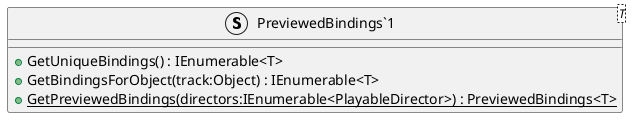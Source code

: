 @startuml
struct "PreviewedBindings`1"<T> {
    + GetUniqueBindings() : IEnumerable<T>
    + GetBindingsForObject(track:Object) : IEnumerable<T>
    + {static} GetPreviewedBindings(directors:IEnumerable<PlayableDirector>) : PreviewedBindings<T>
}
@enduml
